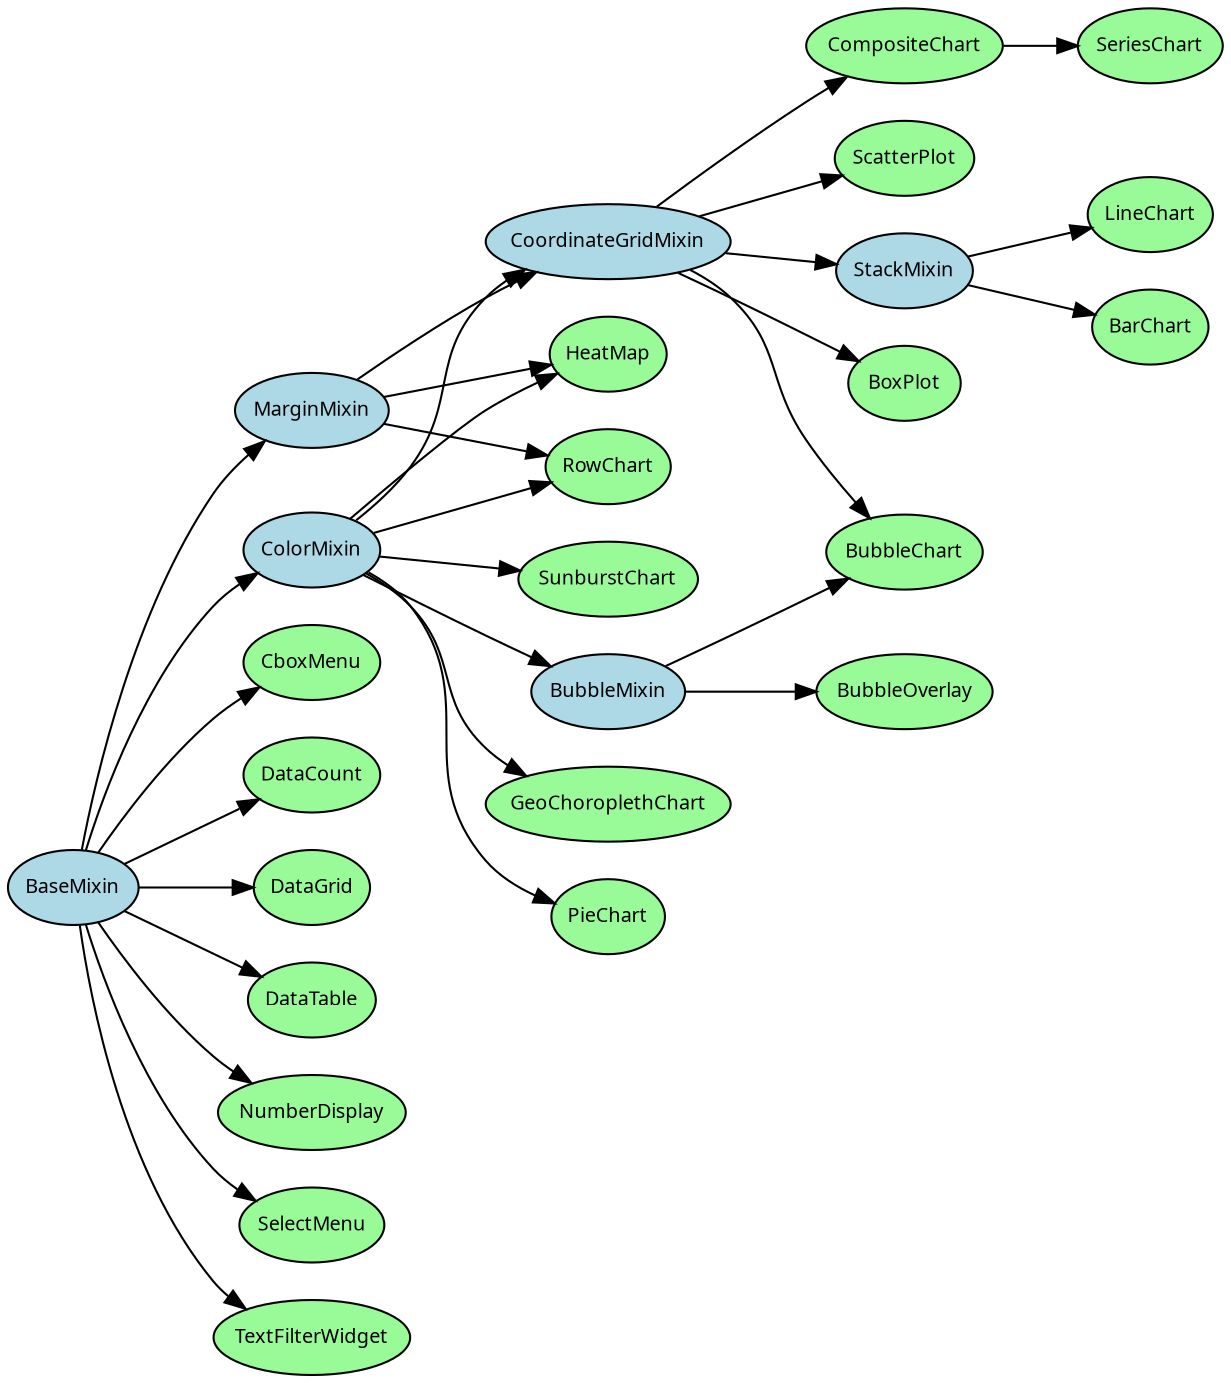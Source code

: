 digraph dcHierarchy {
graph [rankdir=LR, ranksep=0.5]
node [fontname="sans-serif", fontsize=9.5, margin="0.05,0.05"]
node [style=filled, fillcolor=palegreen]
{ node [style=filled, fillcolor=lightblue] BaseMixin ColorMixin MarginMixin BubbleMixin CoordinateGridMixin StackMixin }

BaseMixin [href = "classes/basemixin.html"]
BubbleMixin [href = "modules.html#bubblemixin"]
ColorMixin [href = "modules.html#colormixin"]
CoordinateGridMixin [href = "classes/coordinategridmixin.html"]
MarginMixin [href = "classes/marginmixin.html"]
StackMixin [href = "classes/stackmixin.html"]

BarChart [href = "classes/barchart.html"]
BoxPlot [href = "classes/boxplot.html"]
BubbleChart [href = "classes/bubblechart.html"]
BubbleOverlay [href = "classes/bubbleoverlay.html"]
CboxMenu [href = "classes/cboxmenu.html"]
CompositeChart [href = "classes/compositechart.html"]
DataCount [href = "classes/datacount.html"]
DataGrid [href = "classes/datagrid.html"]
DataTable [href = "classes/datatable.html"]
GeoChoroplethChart [href = "classes/geochoroplethchart.html"]
HeatMap [href = "classes/heatmap.html"]
LineChart [href = "classes/linechart.html"]
NumberDisplay [href = "classes/numberdisplay.html"]
PieChart [href = "classes/piechart.html"]
RowChart [href = "classes/rowchart.html"]
ScatterPlot [href = "classes/scatterplot.html"]
SelectMenu [href = "classes/selectmenu.html"]
SeriesChart [href = "classes/serieschart.html"]
SunburstChart [href = "classes/sunburstchart.html"]
TextFilterWidget [href = "classes/textfilterwidget.html"]

ColorMixin -> CoordinateGridMixin
MarginMixin -> CoordinateGridMixin
CoordinateGridMixin -> StackMixin
StackMixin -> BarChart
CoordinateGridMixin -> BoxPlot
CoordinateGridMixin -> BubbleChart
BubbleMixin -> BubbleChart
ColorMixin -> BubbleMixin
BubbleMixin -> BubbleOverlay
CoordinateGridMixin -> CompositeChart
CompositeChart -> SeriesChart
BaseMixin -> DataCount
BaseMixin -> DataGrid
BaseMixin -> DataTable
BaseMixin -> ColorMixin
ColorMixin -> GeoChoroplethChart
BaseMixin -> MarginMixin
MarginMixin -> HeatMap
ColorMixin -> HeatMap
StackMixin -> LineChart
BaseMixin -> NumberDisplay
ColorMixin -> PieChart
MarginMixin -> RowChart
ColorMixin -> RowChart
CoordinateGridMixin -> ScatterPlot
BaseMixin -> SelectMenu
BaseMixin -> CboxMenu
ColorMixin -> SunburstChart
BaseMixin -> TextFilterWidget
}
